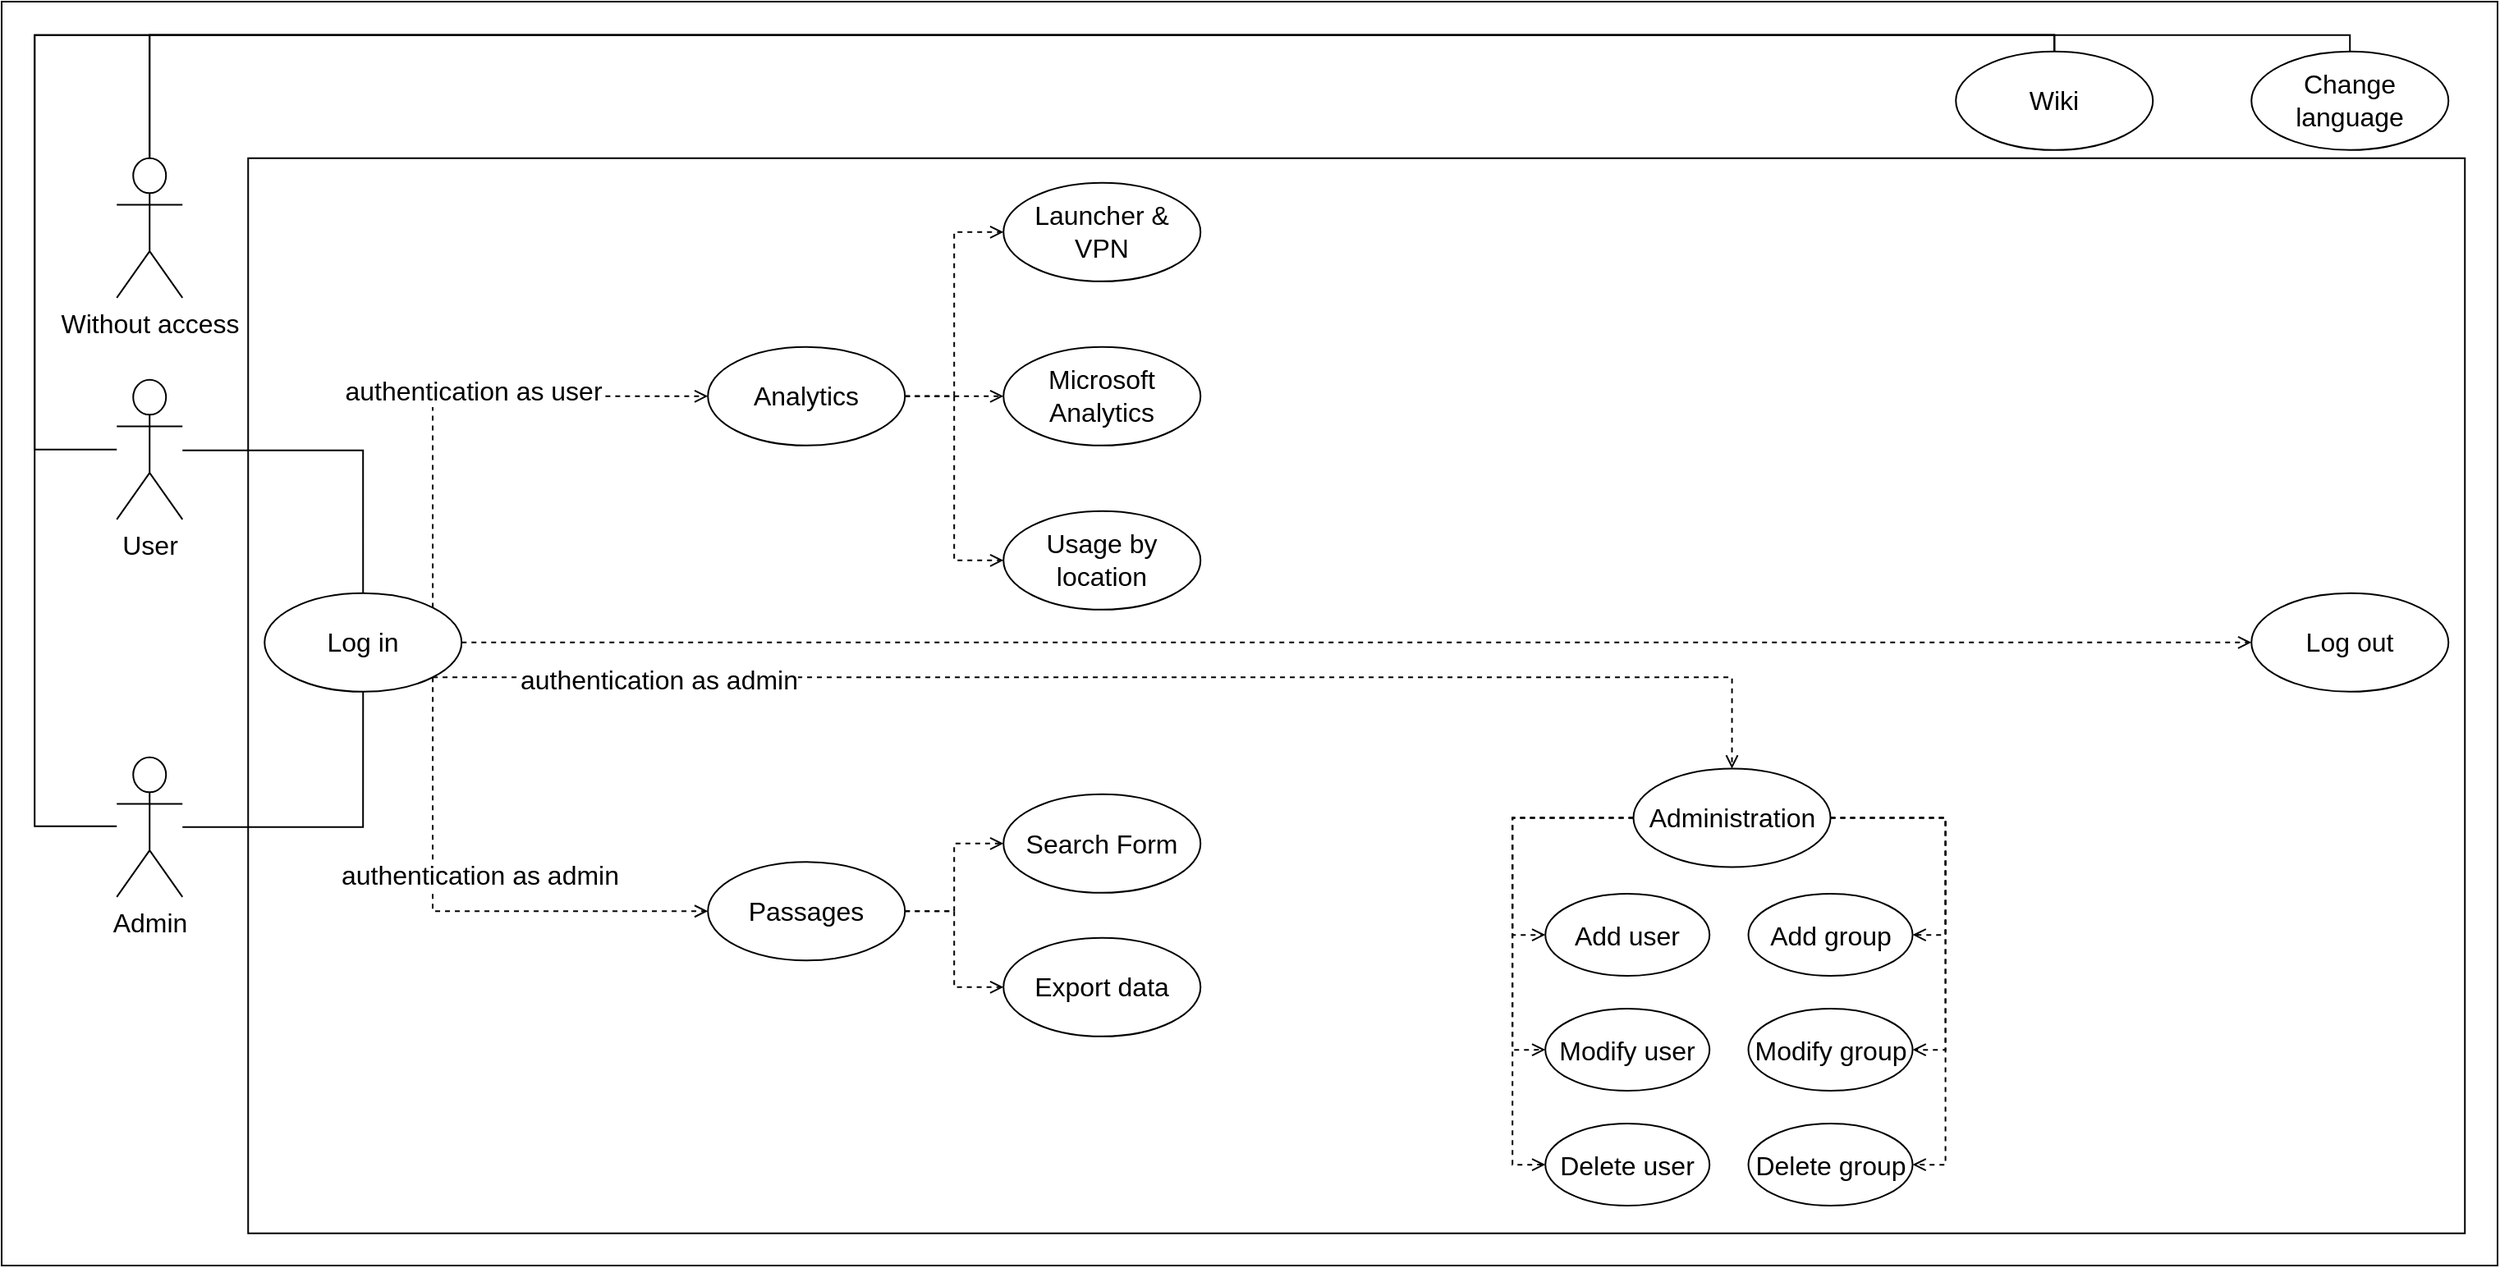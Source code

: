 <mxfile version="12.4.2" type="device" pages="1"><diagram id="OqqYIlMuQoOIMaYwYHdl" name="Page-1"><mxGraphModel dx="1656" dy="951" grid="1" gridSize="10" guides="1" tooltips="1" connect="1" arrows="1" fold="1" page="1" pageScale="1" pageWidth="827" pageHeight="1169" math="0" shadow="0"><root><mxCell id="0"/><mxCell id="1" parent="0"/><mxCell id="lCCQ8a6yxjrTeCcJssyL-60" value="" style="verticalLabelPosition=bottom;verticalAlign=top;html=1;shape=mxgraph.basic.rect;fillColor2=none;strokeWidth=1;size=20;indent=5;fontSize=16;" vertex="1" parent="1"><mxGeometry x="70" y="60" width="1520" height="770" as="geometry"/></mxCell><mxCell id="lCCQ8a6yxjrTeCcJssyL-56" value="" style="verticalLabelPosition=bottom;verticalAlign=top;html=1;shape=mxgraph.basic.rect;fillColor2=none;strokeWidth=1;size=20;indent=5;fontSize=16;" vertex="1" parent="1"><mxGeometry x="220.12" y="155.41" width="1350" height="655" as="geometry"/></mxCell><mxCell id="lCCQ8a6yxjrTeCcJssyL-8" style="edgeStyle=orthogonalEdgeStyle;rounded=0;orthogonalLoop=1;jettySize=auto;html=1;fontSize=16;endArrow=none;endFill=0;entryX=0.5;entryY=0;entryDx=0;entryDy=0;" edge="1" parent="1" source="lCCQ8a6yxjrTeCcJssyL-12" target="lCCQ8a6yxjrTeCcJssyL-7"><mxGeometry relative="1" as="geometry"><mxPoint x="170.12" y="150.41" as="sourcePoint"/><Array as="points"><mxPoint x="160.12" y="80.41"/><mxPoint x="1320.12" y="80.41"/></Array></mxGeometry></mxCell><mxCell id="lCCQ8a6yxjrTeCcJssyL-22" style="edgeStyle=orthogonalEdgeStyle;rounded=0;orthogonalLoop=1;jettySize=auto;html=1;exitX=0.5;exitY=0;exitDx=0;exitDy=0;endArrow=none;endFill=0;fontSize=16;" edge="1" parent="1" source="lCCQ8a6yxjrTeCcJssyL-7" target="lCCQ8a6yxjrTeCcJssyL-16"><mxGeometry relative="1" as="geometry"><Array as="points"><mxPoint x="1320.12" y="80.41"/><mxPoint x="90.12" y="80.41"/><mxPoint x="90.12" y="562.41"/></Array></mxGeometry></mxCell><mxCell id="lCCQ8a6yxjrTeCcJssyL-7" value="Wiki" style="ellipse;whiteSpace=wrap;html=1;fontSize=16;" vertex="1" parent="1"><mxGeometry x="1260.12" y="90.41" width="120" height="60" as="geometry"/></mxCell><mxCell id="lCCQ8a6yxjrTeCcJssyL-12" value="Without access" style="shape=umlActor;html=1;verticalLabelPosition=bottom;verticalAlign=top;align=center;fontSize=16;" vertex="1" parent="1"><mxGeometry x="140.12" y="155.41" width="40" height="85" as="geometry"/></mxCell><mxCell id="lCCQ8a6yxjrTeCcJssyL-17" style="edgeStyle=orthogonalEdgeStyle;rounded=0;orthogonalLoop=1;jettySize=auto;html=1;endArrow=none;endFill=0;fontSize=16;" edge="1" parent="1" source="lCCQ8a6yxjrTeCcJssyL-13" target="lCCQ8a6yxjrTeCcJssyL-7"><mxGeometry relative="1" as="geometry"><mxPoint x="300.12" y="220.41" as="sourcePoint"/><Array as="points"><mxPoint x="90.12" y="333.41"/><mxPoint x="90.12" y="80.41"/><mxPoint x="1320.12" y="80.41"/></Array></mxGeometry></mxCell><mxCell id="lCCQ8a6yxjrTeCcJssyL-13" value="User" style="shape=umlActor;html=1;verticalLabelPosition=bottom;verticalAlign=top;align=center;fontSize=16;" vertex="1" parent="1"><mxGeometry x="140.12" y="290.41" width="40" height="85" as="geometry"/></mxCell><mxCell id="lCCQ8a6yxjrTeCcJssyL-20" style="edgeStyle=orthogonalEdgeStyle;rounded=0;orthogonalLoop=1;jettySize=auto;html=1;endArrow=none;endFill=0;fontSize=16;" edge="1" parent="1" source="lCCQ8a6yxjrTeCcJssyL-16" target="lCCQ8a6yxjrTeCcJssyL-19"><mxGeometry relative="1" as="geometry"><Array as="points"><mxPoint x="290.12" y="563.41"/></Array></mxGeometry></mxCell><mxCell id="lCCQ8a6yxjrTeCcJssyL-16" value="Admin" style="shape=umlActor;html=1;verticalLabelPosition=bottom;verticalAlign=top;align=center;fontSize=16;" vertex="1" parent="1"><mxGeometry x="140.12" y="520.41" width="40" height="85" as="geometry"/></mxCell><mxCell id="lCCQ8a6yxjrTeCcJssyL-21" style="edgeStyle=orthogonalEdgeStyle;rounded=0;orthogonalLoop=1;jettySize=auto;html=1;exitX=0.5;exitY=0;exitDx=0;exitDy=0;endArrow=none;endFill=0;fontSize=16;" edge="1" parent="1" source="lCCQ8a6yxjrTeCcJssyL-19" target="lCCQ8a6yxjrTeCcJssyL-13"><mxGeometry relative="1" as="geometry"><Array as="points"><mxPoint x="290.12" y="333.41"/></Array></mxGeometry></mxCell><mxCell id="lCCQ8a6yxjrTeCcJssyL-29" style="edgeStyle=orthogonalEdgeStyle;rounded=0;orthogonalLoop=1;jettySize=auto;html=1;exitX=1;exitY=0.5;exitDx=0;exitDy=0;entryX=0;entryY=0.5;entryDx=0;entryDy=0;endArrow=open;endFill=0;fontSize=16;dashed=1;" edge="1" parent="1" source="lCCQ8a6yxjrTeCcJssyL-19" target="lCCQ8a6yxjrTeCcJssyL-28"><mxGeometry relative="1" as="geometry"><Array as="points"><mxPoint x="1440.12" y="450.41"/></Array></mxGeometry></mxCell><mxCell id="lCCQ8a6yxjrTeCcJssyL-36" style="edgeStyle=orthogonalEdgeStyle;rounded=0;orthogonalLoop=1;jettySize=auto;html=1;exitX=1;exitY=0;exitDx=0;exitDy=0;entryX=0;entryY=0.5;entryDx=0;entryDy=0;dashed=1;endArrow=open;endFill=0;fontSize=16;" edge="1" parent="1" source="lCCQ8a6yxjrTeCcJssyL-19" target="lCCQ8a6yxjrTeCcJssyL-24"><mxGeometry relative="1" as="geometry"><Array as="points"><mxPoint x="333.12" y="300.41"/></Array></mxGeometry></mxCell><mxCell id="lCCQ8a6yxjrTeCcJssyL-57" value="authentication as user" style="text;html=1;align=center;verticalAlign=middle;resizable=0;points=[];;labelBackgroundColor=#ffffff;fontSize=16;" vertex="1" connectable="0" parent="lCCQ8a6yxjrTeCcJssyL-36"><mxGeometry x="-0.127" y="-24" relative="1" as="geometry"><mxPoint x="24" y="-28" as="offset"/></mxGeometry></mxCell><mxCell id="lCCQ8a6yxjrTeCcJssyL-37" style="edgeStyle=orthogonalEdgeStyle;rounded=0;orthogonalLoop=1;jettySize=auto;html=1;exitX=1;exitY=1;exitDx=0;exitDy=0;entryX=0;entryY=0.5;entryDx=0;entryDy=0;dashed=1;endArrow=open;endFill=0;fontSize=16;" edge="1" parent="1" source="lCCQ8a6yxjrTeCcJssyL-19" target="lCCQ8a6yxjrTeCcJssyL-23"><mxGeometry relative="1" as="geometry"><Array as="points"><mxPoint x="333.12" y="614.41"/></Array></mxGeometry></mxCell><mxCell id="lCCQ8a6yxjrTeCcJssyL-58" value="authentication as admin" style="text;html=1;align=center;verticalAlign=middle;resizable=0;points=[];;labelBackgroundColor=#ffffff;fontSize=16;" vertex="1" connectable="0" parent="lCCQ8a6yxjrTeCcJssyL-37"><mxGeometry x="-0.08" y="29" relative="1" as="geometry"><mxPoint x="28" y="6.29" as="offset"/></mxGeometry></mxCell><mxCell id="lCCQ8a6yxjrTeCcJssyL-42" style="edgeStyle=orthogonalEdgeStyle;rounded=0;orthogonalLoop=1;jettySize=auto;html=1;exitX=1;exitY=1;exitDx=0;exitDy=0;dashed=1;endArrow=open;endFill=0;fontSize=16;" edge="1" parent="1" source="lCCQ8a6yxjrTeCcJssyL-19" target="lCCQ8a6yxjrTeCcJssyL-25"><mxGeometry relative="1" as="geometry"/></mxCell><mxCell id="lCCQ8a6yxjrTeCcJssyL-59" value="authentication as admin" style="text;html=1;align=center;verticalAlign=middle;resizable=0;points=[];;labelBackgroundColor=#ffffff;fontSize=16;" vertex="1" connectable="0" parent="lCCQ8a6yxjrTeCcJssyL-42"><mxGeometry x="-0.777" y="-1" relative="1" as="geometry"><mxPoint x="42.47" as="offset"/></mxGeometry></mxCell><mxCell id="lCCQ8a6yxjrTeCcJssyL-19" value="Log in" style="ellipse;whiteSpace=wrap;html=1;fontSize=16;" vertex="1" parent="1"><mxGeometry x="230.12" y="420.41" width="120" height="60" as="geometry"/></mxCell><mxCell id="lCCQ8a6yxjrTeCcJssyL-40" style="edgeStyle=orthogonalEdgeStyle;rounded=0;orthogonalLoop=1;jettySize=auto;html=1;exitX=1;exitY=0.5;exitDx=0;exitDy=0;entryX=0;entryY=0.5;entryDx=0;entryDy=0;dashed=1;endArrow=open;endFill=0;fontSize=16;" edge="1" parent="1" source="lCCQ8a6yxjrTeCcJssyL-23" target="lCCQ8a6yxjrTeCcJssyL-38"><mxGeometry relative="1" as="geometry"/></mxCell><mxCell id="lCCQ8a6yxjrTeCcJssyL-41" style="edgeStyle=orthogonalEdgeStyle;rounded=0;orthogonalLoop=1;jettySize=auto;html=1;exitX=1;exitY=0.5;exitDx=0;exitDy=0;entryX=0;entryY=0.5;entryDx=0;entryDy=0;dashed=1;endArrow=open;endFill=0;fontSize=16;" edge="1" parent="1" source="lCCQ8a6yxjrTeCcJssyL-23" target="lCCQ8a6yxjrTeCcJssyL-39"><mxGeometry relative="1" as="geometry"/></mxCell><mxCell id="lCCQ8a6yxjrTeCcJssyL-23" value="Passages" style="ellipse;whiteSpace=wrap;html=1;fontSize=16;" vertex="1" parent="1"><mxGeometry x="500.12" y="584.12" width="120" height="60" as="geometry"/></mxCell><mxCell id="lCCQ8a6yxjrTeCcJssyL-33" style="edgeStyle=orthogonalEdgeStyle;rounded=0;orthogonalLoop=1;jettySize=auto;html=1;exitX=1;exitY=0.5;exitDx=0;exitDy=0;entryX=0;entryY=0.5;entryDx=0;entryDy=0;dashed=1;endArrow=open;endFill=0;fontSize=16;" edge="1" parent="1" source="lCCQ8a6yxjrTeCcJssyL-24" target="lCCQ8a6yxjrTeCcJssyL-30"><mxGeometry relative="1" as="geometry"/></mxCell><mxCell id="lCCQ8a6yxjrTeCcJssyL-34" style="edgeStyle=orthogonalEdgeStyle;rounded=0;orthogonalLoop=1;jettySize=auto;html=1;exitX=1;exitY=0.5;exitDx=0;exitDy=0;entryX=0;entryY=0.5;entryDx=0;entryDy=0;dashed=1;endArrow=open;endFill=0;fontSize=16;" edge="1" parent="1" source="lCCQ8a6yxjrTeCcJssyL-24" target="lCCQ8a6yxjrTeCcJssyL-31"><mxGeometry relative="1" as="geometry"/></mxCell><mxCell id="lCCQ8a6yxjrTeCcJssyL-35" style="edgeStyle=orthogonalEdgeStyle;rounded=0;orthogonalLoop=1;jettySize=auto;html=1;exitX=1;exitY=0.5;exitDx=0;exitDy=0;entryX=0;entryY=0.5;entryDx=0;entryDy=0;dashed=1;endArrow=open;endFill=0;fontSize=16;" edge="1" parent="1" source="lCCQ8a6yxjrTeCcJssyL-24" target="lCCQ8a6yxjrTeCcJssyL-32"><mxGeometry relative="1" as="geometry"/></mxCell><mxCell id="lCCQ8a6yxjrTeCcJssyL-24" value="Analytics" style="ellipse;whiteSpace=wrap;html=1;fontSize=16;" vertex="1" parent="1"><mxGeometry x="500.12" y="270.41" width="120" height="60" as="geometry"/></mxCell><mxCell id="lCCQ8a6yxjrTeCcJssyL-47" style="edgeStyle=orthogonalEdgeStyle;rounded=0;orthogonalLoop=1;jettySize=auto;html=1;exitX=0;exitY=0.5;exitDx=0;exitDy=0;entryX=0;entryY=0.5;entryDx=0;entryDy=0;dashed=1;endArrow=open;endFill=0;fontSize=16;" edge="1" parent="1" source="lCCQ8a6yxjrTeCcJssyL-25" target="lCCQ8a6yxjrTeCcJssyL-43"><mxGeometry relative="1" as="geometry"/></mxCell><mxCell id="lCCQ8a6yxjrTeCcJssyL-48" style="edgeStyle=orthogonalEdgeStyle;rounded=0;orthogonalLoop=1;jettySize=auto;html=1;exitX=0;exitY=0.5;exitDx=0;exitDy=0;entryX=0;entryY=0.5;entryDx=0;entryDy=0;dashed=1;endArrow=open;endFill=0;fontSize=16;" edge="1" parent="1" source="lCCQ8a6yxjrTeCcJssyL-25" target="lCCQ8a6yxjrTeCcJssyL-46"><mxGeometry relative="1" as="geometry"/></mxCell><mxCell id="lCCQ8a6yxjrTeCcJssyL-49" style="edgeStyle=orthogonalEdgeStyle;rounded=0;orthogonalLoop=1;jettySize=auto;html=1;exitX=0;exitY=0.5;exitDx=0;exitDy=0;entryX=0;entryY=0.5;entryDx=0;entryDy=0;dashed=1;endArrow=open;endFill=0;fontSize=16;" edge="1" parent="1" source="lCCQ8a6yxjrTeCcJssyL-25" target="lCCQ8a6yxjrTeCcJssyL-45"><mxGeometry relative="1" as="geometry"/></mxCell><mxCell id="lCCQ8a6yxjrTeCcJssyL-53" style="edgeStyle=orthogonalEdgeStyle;rounded=0;orthogonalLoop=1;jettySize=auto;html=1;exitX=1;exitY=0.5;exitDx=0;exitDy=0;entryX=1;entryY=0.5;entryDx=0;entryDy=0;dashed=1;endArrow=open;endFill=0;fontSize=16;" edge="1" parent="1" source="lCCQ8a6yxjrTeCcJssyL-25" target="lCCQ8a6yxjrTeCcJssyL-50"><mxGeometry relative="1" as="geometry"/></mxCell><mxCell id="lCCQ8a6yxjrTeCcJssyL-54" style="edgeStyle=orthogonalEdgeStyle;rounded=0;orthogonalLoop=1;jettySize=auto;html=1;exitX=1;exitY=0.5;exitDx=0;exitDy=0;entryX=1;entryY=0.5;entryDx=0;entryDy=0;dashed=1;endArrow=open;endFill=0;fontSize=16;" edge="1" parent="1" source="lCCQ8a6yxjrTeCcJssyL-25" target="lCCQ8a6yxjrTeCcJssyL-52"><mxGeometry relative="1" as="geometry"/></mxCell><mxCell id="lCCQ8a6yxjrTeCcJssyL-55" style="edgeStyle=orthogonalEdgeStyle;rounded=0;orthogonalLoop=1;jettySize=auto;html=1;exitX=1;exitY=0.5;exitDx=0;exitDy=0;entryX=1;entryY=0.5;entryDx=0;entryDy=0;dashed=1;endArrow=open;endFill=0;fontSize=16;" edge="1" parent="1" source="lCCQ8a6yxjrTeCcJssyL-25" target="lCCQ8a6yxjrTeCcJssyL-51"><mxGeometry relative="1" as="geometry"/></mxCell><mxCell id="lCCQ8a6yxjrTeCcJssyL-25" value="Administration" style="ellipse;whiteSpace=wrap;html=1;fontSize=16;" vertex="1" parent="1"><mxGeometry x="1063.77" y="527.26" width="120" height="60" as="geometry"/></mxCell><mxCell id="lCCQ8a6yxjrTeCcJssyL-27" style="edgeStyle=orthogonalEdgeStyle;rounded=0;orthogonalLoop=1;jettySize=auto;html=1;exitX=0.5;exitY=0;exitDx=0;exitDy=0;endArrow=none;endFill=0;fontSize=16;" edge="1" parent="1" source="lCCQ8a6yxjrTeCcJssyL-26" target="lCCQ8a6yxjrTeCcJssyL-12"><mxGeometry relative="1" as="geometry"><Array as="points"><mxPoint x="1500.12" y="80.41"/><mxPoint x="160.12" y="80.41"/></Array></mxGeometry></mxCell><mxCell id="lCCQ8a6yxjrTeCcJssyL-26" value="Change language" style="ellipse;whiteSpace=wrap;html=1;fontSize=16;" vertex="1" parent="1"><mxGeometry x="1440.12" y="90.41" width="120" height="60" as="geometry"/></mxCell><mxCell id="lCCQ8a6yxjrTeCcJssyL-28" value="Log out" style="ellipse;whiteSpace=wrap;html=1;fontSize=16;" vertex="1" parent="1"><mxGeometry x="1440.12" y="420.41" width="120" height="60" as="geometry"/></mxCell><mxCell id="lCCQ8a6yxjrTeCcJssyL-30" value="Launcher &amp;amp; VPN" style="ellipse;whiteSpace=wrap;html=1;fontSize=16;" vertex="1" parent="1"><mxGeometry x="680.12" y="170.41" width="120" height="60" as="geometry"/></mxCell><mxCell id="lCCQ8a6yxjrTeCcJssyL-31" value="Microsoft Analytics" style="ellipse;whiteSpace=wrap;html=1;fontSize=16;" vertex="1" parent="1"><mxGeometry x="680.12" y="270.41" width="120" height="60" as="geometry"/></mxCell><mxCell id="lCCQ8a6yxjrTeCcJssyL-32" value="Usage by location" style="ellipse;whiteSpace=wrap;html=1;fontSize=16;" vertex="1" parent="1"><mxGeometry x="680.12" y="370.41" width="120" height="60" as="geometry"/></mxCell><mxCell id="lCCQ8a6yxjrTeCcJssyL-38" value="Search Form" style="ellipse;whiteSpace=wrap;html=1;fontSize=16;" vertex="1" parent="1"><mxGeometry x="680.12" y="542.91" width="120" height="60" as="geometry"/></mxCell><mxCell id="lCCQ8a6yxjrTeCcJssyL-39" value="Export data" style="ellipse;whiteSpace=wrap;html=1;fontSize=16;" vertex="1" parent="1"><mxGeometry x="680.12" y="630.41" width="120" height="60" as="geometry"/></mxCell><mxCell id="lCCQ8a6yxjrTeCcJssyL-43" value="Add user" style="ellipse;whiteSpace=wrap;html=1;fontSize=16;" vertex="1" parent="1"><mxGeometry x="1010.12" y="603.55" width="100" height="50" as="geometry"/></mxCell><mxCell id="lCCQ8a6yxjrTeCcJssyL-45" value="Delete user" style="ellipse;whiteSpace=wrap;html=1;fontSize=16;" vertex="1" parent="1"><mxGeometry x="1010.12" y="743.55" width="100" height="50" as="geometry"/></mxCell><mxCell id="lCCQ8a6yxjrTeCcJssyL-46" value="Modify user" style="ellipse;whiteSpace=wrap;html=1;fontSize=16;" vertex="1" parent="1"><mxGeometry x="1010.12" y="673.55" width="100" height="50" as="geometry"/></mxCell><mxCell id="lCCQ8a6yxjrTeCcJssyL-50" value="Add group" style="ellipse;whiteSpace=wrap;html=1;fontSize=16;" vertex="1" parent="1"><mxGeometry x="1133.77" y="603.55" width="100" height="50" as="geometry"/></mxCell><mxCell id="lCCQ8a6yxjrTeCcJssyL-51" value="Delete group" style="ellipse;whiteSpace=wrap;html=1;fontSize=16;" vertex="1" parent="1"><mxGeometry x="1133.77" y="743.55" width="100" height="50" as="geometry"/></mxCell><mxCell id="lCCQ8a6yxjrTeCcJssyL-52" value="Modify group" style="ellipse;whiteSpace=wrap;html=1;fontSize=16;" vertex="1" parent="1"><mxGeometry x="1133.77" y="673.55" width="100" height="50" as="geometry"/></mxCell></root></mxGraphModel></diagram></mxfile>